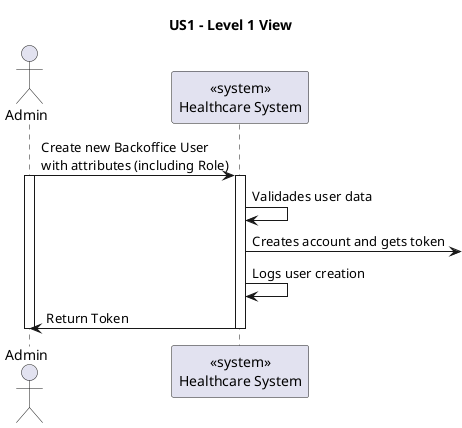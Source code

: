 ' 
' User Story: As an Admin,  I want to register new backoffice users (e.g., doctors, nurses, technicians, admins) via an out-of-band process, so that they can access the backoffice system with appropriate permissions.
'
' Acceptance Criteria:
' 
' - Backoffice users (e.g., doctors, nurses, technicians) are registered by an Admin via an internal process, not via self-registration.
' - Admin assigns roles (e.g., Doctor, Nurse, Technician) during the registration process.
' - Registered users receive a one-time setup link via email to set their password and activate their account.
' - The system enforces strong password requirements for security.
' - A confirmation email is sent to verify the user’s registration.

@startuml

title US1 - Level 1 View

actor Admin as U
participant "<<system>>\nHealthcare System" as web

U -> web : Create new Backoffice User\nwith attributes (including Role)
activate U
activate web
web -> web : Validades user data
web -> : Creates account and gets token
web -> web : Logs user creation
web -> U : Return Token
deactivate web
deactivate U

' E a parte do email?



@enduml
